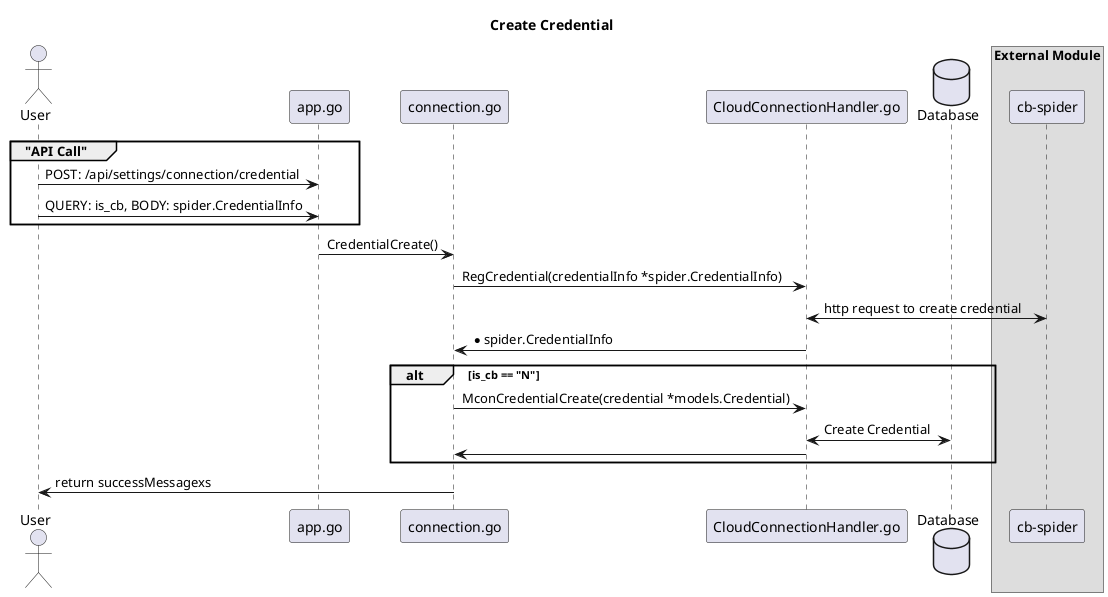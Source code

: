 @startuml

title "Create Credential"

actor User as user

participant "app.go" as app
participant "connection.go" as route
participant "CloudConnectionHandler.go" as handler
database Database as DB

box "External Module"
participant "cb-spider" as spider
end box

group "API Call"
    user    -> app : POST: /api/settings/connection/credential
    user    -> app : QUERY: is_cb, BODY: spider.CredentialInfo
end

app     -> route: CredentialCreate()
route     -> handler: RegCredential(credentialInfo *spider.CredentialInfo)
handler <-> spider: http request to create credential
route <- handler: *spider.CredentialInfo

alt is_cb == "N"
    route     -> handler: MconCredentialCreate(credential *models.Credential)
    handler <-> DB: Create Credential
    route <- handler
end

user <- route : return successMessagexs
@enduml

